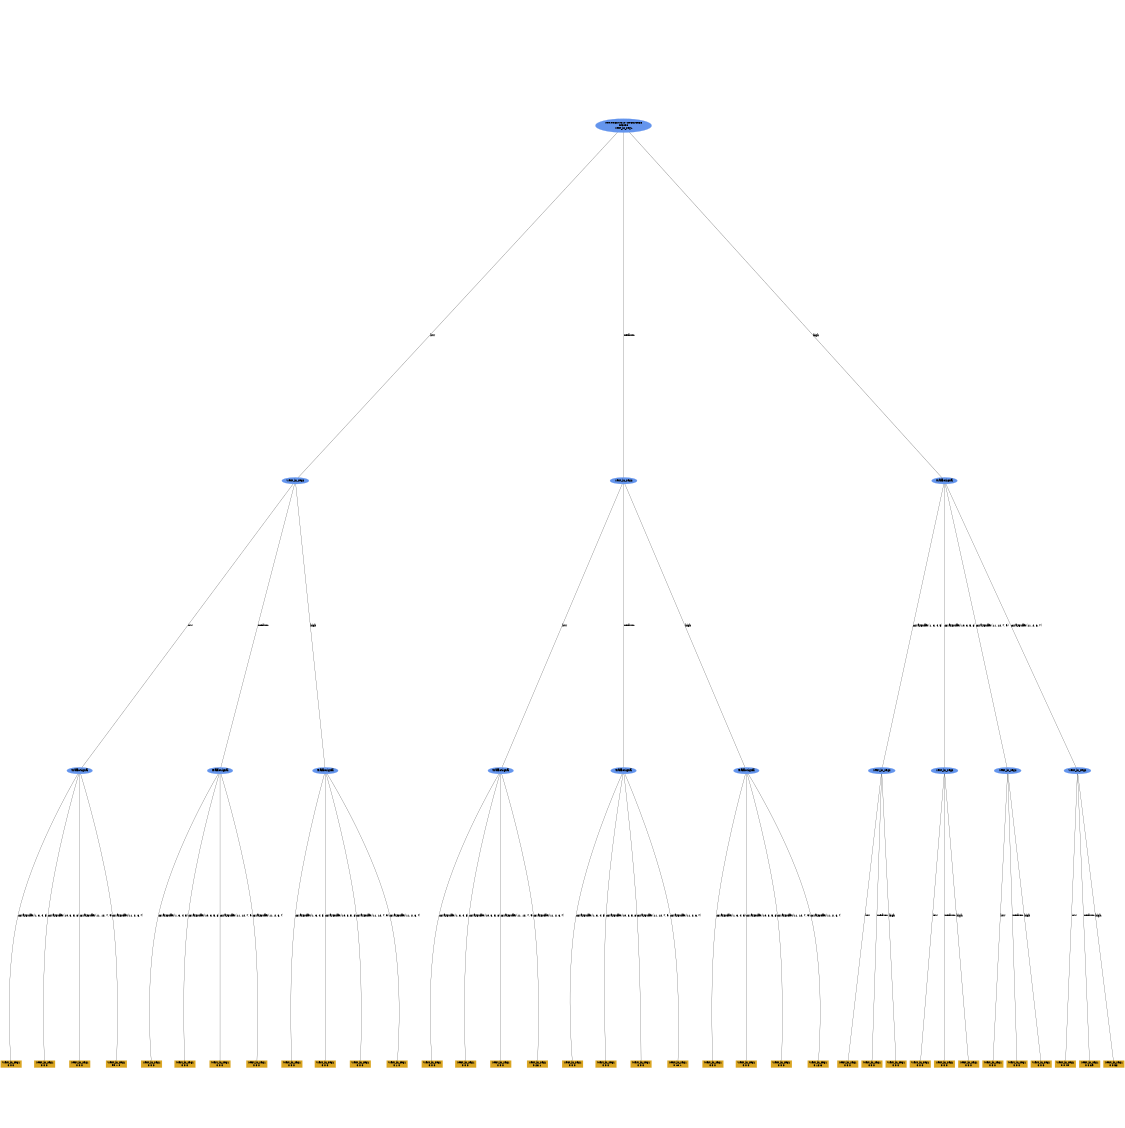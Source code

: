 digraph "DD" {
size = "7.5,10"
ratio=1.0;
center = true;
edge [dir = none];
{ rank = same; node [shape=ellipse, style=filled, color=cornflowerblue];"9142" [label="score=884.3127806613368\nN=250\nWest_in_seg1"];}
{ rank = same; node [shape=ellipse, style=filled, color=cornflowerblue];"9155" [label="West_in_seg2"];}
{ rank = same; node [shape=ellipse, style=filled, color=cornflowerblue];"9168" [label="West_in_seg2"];}
{ rank = same; node [shape=ellipse, style=filled, color=cornflowerblue];"9181" [label="TrafficSignal"];}
{ rank = same; node [shape=ellipse, style=filled, color=cornflowerblue];"9191" [label="TrafficSignal"];}
{ rank = same; node [shape=ellipse, style=filled, color=cornflowerblue];"9201" [label="TrafficSignal"];}
{ rank = same; node [shape=ellipse, style=filled, color=cornflowerblue];"9211" [label="TrafficSignal"];}
{ rank = same; node [shape=ellipse, style=filled, color=cornflowerblue];"9221" [label="TrafficSignal"];}
{ rank = same; node [shape=ellipse, style=filled, color=cornflowerblue];"9231" [label="TrafficSignal"];}
{ rank = same; node [shape=ellipse, style=filled, color=cornflowerblue];"9241" [label="TrafficSignal"];}
{ rank = same; node [shape=ellipse, style=filled, color=cornflowerblue];"9250" [label="West_in_seg2"];}
{ rank = same; node [shape=ellipse, style=filled, color=cornflowerblue];"9258" [label="West_in_seg2"];}
{ rank = same; node [shape=ellipse, style=filled, color=cornflowerblue];"9266" [label="West_in_seg2"];}
{ rank = same; node [shape=ellipse, style=filled, color=cornflowerblue];"9274" [label="West_in_seg2"];}
{ rank = same; node [shape=box, style=filled, color=goldenrod];"9192" [label="West_in_seg1\n0 0 0 "];}
{ rank = same; node [shape=box, style=filled, color=goldenrod];"9193" [label="West_in_seg1\n0 0 0 "];}
{ rank = same; node [shape=box, style=filled, color=goldenrod];"9194" [label="West_in_seg1\n0 0 0 "];}
{ rank = same; node [shape=box, style=filled, color=goldenrod];"9195" [label="West_in_seg1\n55 1 0 "];}
{ rank = same; node [shape=box, style=filled, color=goldenrod];"9202" [label="West_in_seg1\n0 0 0 "];}
{ rank = same; node [shape=box, style=filled, color=goldenrod];"9203" [label="West_in_seg1\n0 0 0 "];}
{ rank = same; node [shape=box, style=filled, color=goldenrod];"9204" [label="West_in_seg1\n0 0 0 "];}
{ rank = same; node [shape=box, style=filled, color=goldenrod];"9205" [label="West_in_seg1\n0 0 0 "];}
{ rank = same; node [shape=box, style=filled, color=goldenrod];"9212" [label="West_in_seg1\n0 0 0 "];}
{ rank = same; node [shape=box, style=filled, color=goldenrod];"9213" [label="West_in_seg1\n0 0 0 "];}
{ rank = same; node [shape=box, style=filled, color=goldenrod];"9214" [label="West_in_seg1\n0 0 0 "];}
{ rank = same; node [shape=box, style=filled, color=goldenrod];"9215" [label="West_in_seg1\n0 1 0 "];}
{ rank = same; node [shape=box, style=filled, color=goldenrod];"9222" [label="West_in_seg1\n0 0 0 "];}
{ rank = same; node [shape=box, style=filled, color=goldenrod];"9223" [label="West_in_seg1\n0 0 0 "];}
{ rank = same; node [shape=box, style=filled, color=goldenrod];"9224" [label="West_in_seg1\n0 0 0 "];}
{ rank = same; node [shape=box, style=filled, color=goldenrod];"9225" [label="West_in_seg1\n0 23 1 "];}
{ rank = same; node [shape=box, style=filled, color=goldenrod];"9232" [label="West_in_seg1\n0 0 0 "];}
{ rank = same; node [shape=box, style=filled, color=goldenrod];"9233" [label="West_in_seg1\n0 0 0 "];}
{ rank = same; node [shape=box, style=filled, color=goldenrod];"9234" [label="West_in_seg1\n0 0 0 "];}
{ rank = same; node [shape=box, style=filled, color=goldenrod];"9235" [label="West_in_seg1\n0 13 1 "];}
{ rank = same; node [shape=box, style=filled, color=goldenrod];"9242" [label="West_in_seg1\n0 0 0 "];}
{ rank = same; node [shape=box, style=filled, color=goldenrod];"9243" [label="West_in_seg1\n0 0 0 "];}
{ rank = same; node [shape=box, style=filled, color=goldenrod];"9244" [label="West_in_seg1\n0 0 0 "];}
{ rank = same; node [shape=box, style=filled, color=goldenrod];"9245" [label="West_in_seg1\n0 13 3 "];}
{ rank = same; node [shape=box, style=filled, color=goldenrod];"9251" [label="West_in_seg1\n0 0 0 "];}
{ rank = same; node [shape=box, style=filled, color=goldenrod];"9252" [label="West_in_seg1\n0 0 0 "];}
{ rank = same; node [shape=box, style=filled, color=goldenrod];"9253" [label="West_in_seg1\n0 0 0 "];}
{ rank = same; node [shape=box, style=filled, color=goldenrod];"9259" [label="West_in_seg1\n0 0 0 "];}
{ rank = same; node [shape=box, style=filled, color=goldenrod];"9260" [label="West_in_seg1\n0 0 0 "];}
{ rank = same; node [shape=box, style=filled, color=goldenrod];"9261" [label="West_in_seg1\n0 0 0 "];}
{ rank = same; node [shape=box, style=filled, color=goldenrod];"9267" [label="West_in_seg1\n0 0 0 "];}
{ rank = same; node [shape=box, style=filled, color=goldenrod];"9268" [label="West_in_seg1\n0 0 0 "];}
{ rank = same; node [shape=box, style=filled, color=goldenrod];"9269" [label="West_in_seg1\n0 0 0 "];}
{ rank = same; node [shape=box, style=filled, color=goldenrod];"9275" [label="West_in_seg1\n0 0 42 "];}
{ rank = same; node [shape=box, style=filled, color=goldenrod];"9276" [label="West_in_seg1\n0 0 39 "];}
{ rank = same; node [shape=box, style=filled, color=goldenrod];"9277" [label="West_in_seg1\n0 0 58 "];}
"9142" -> "9155" [label = "low"];
"9142" -> "9168" [label = "medium"];
"9142" -> "9181" [label = "high"];
"9155" -> "9191" [label = "low"];
"9155" -> "9201" [label = "medium"];
"9155" -> "9211" [label = "high"];
"9168" -> "9221" [label = "low"];
"9168" -> "9231" [label = "medium"];
"9168" -> "9241" [label = "high"];
"9181" -> "9250" [label = "ArrayBuffer(1, 3, 4, 5)"];
"9181" -> "9258" [label = "ArrayBuffer(10, 3, 5, 8)"];
"9181" -> "9266" [label = "ArrayBuffer(11, 12, 7, 9)"];
"9181" -> "9274" [label = "ArrayBuffer(11, 2, 6, 7)"];
"9191" -> "9192" [label = "ArrayBuffer(1, 3, 4, 5)"];
"9191" -> "9193" [label = "ArrayBuffer(10, 3, 5, 8)"];
"9191" -> "9194" [label = "ArrayBuffer(11, 12, 7, 9)"];
"9191" -> "9195" [label = "ArrayBuffer(11, 2, 6, 7)"];
"9201" -> "9202" [label = "ArrayBuffer(1, 3, 4, 5)"];
"9201" -> "9203" [label = "ArrayBuffer(10, 3, 5, 8)"];
"9201" -> "9204" [label = "ArrayBuffer(11, 12, 7, 9)"];
"9201" -> "9205" [label = "ArrayBuffer(11, 2, 6, 7)"];
"9211" -> "9212" [label = "ArrayBuffer(1, 3, 4, 5)"];
"9211" -> "9213" [label = "ArrayBuffer(10, 3, 5, 8)"];
"9211" -> "9214" [label = "ArrayBuffer(11, 12, 7, 9)"];
"9211" -> "9215" [label = "ArrayBuffer(11, 2, 6, 7)"];
"9221" -> "9222" [label = "ArrayBuffer(1, 3, 4, 5)"];
"9221" -> "9223" [label = "ArrayBuffer(10, 3, 5, 8)"];
"9221" -> "9224" [label = "ArrayBuffer(11, 12, 7, 9)"];
"9221" -> "9225" [label = "ArrayBuffer(11, 2, 6, 7)"];
"9231" -> "9232" [label = "ArrayBuffer(1, 3, 4, 5)"];
"9231" -> "9233" [label = "ArrayBuffer(10, 3, 5, 8)"];
"9231" -> "9234" [label = "ArrayBuffer(11, 12, 7, 9)"];
"9231" -> "9235" [label = "ArrayBuffer(11, 2, 6, 7)"];
"9241" -> "9242" [label = "ArrayBuffer(1, 3, 4, 5)"];
"9241" -> "9243" [label = "ArrayBuffer(10, 3, 5, 8)"];
"9241" -> "9244" [label = "ArrayBuffer(11, 12, 7, 9)"];
"9241" -> "9245" [label = "ArrayBuffer(11, 2, 6, 7)"];
"9250" -> "9251" [label = "low"];
"9250" -> "9252" [label = "medium"];
"9250" -> "9253" [label = "high"];
"9258" -> "9259" [label = "low"];
"9258" -> "9260" [label = "medium"];
"9258" -> "9261" [label = "high"];
"9266" -> "9267" [label = "low"];
"9266" -> "9268" [label = "medium"];
"9266" -> "9269" [label = "high"];
"9274" -> "9275" [label = "low"];
"9274" -> "9276" [label = "medium"];
"9274" -> "9277" [label = "high"];

}